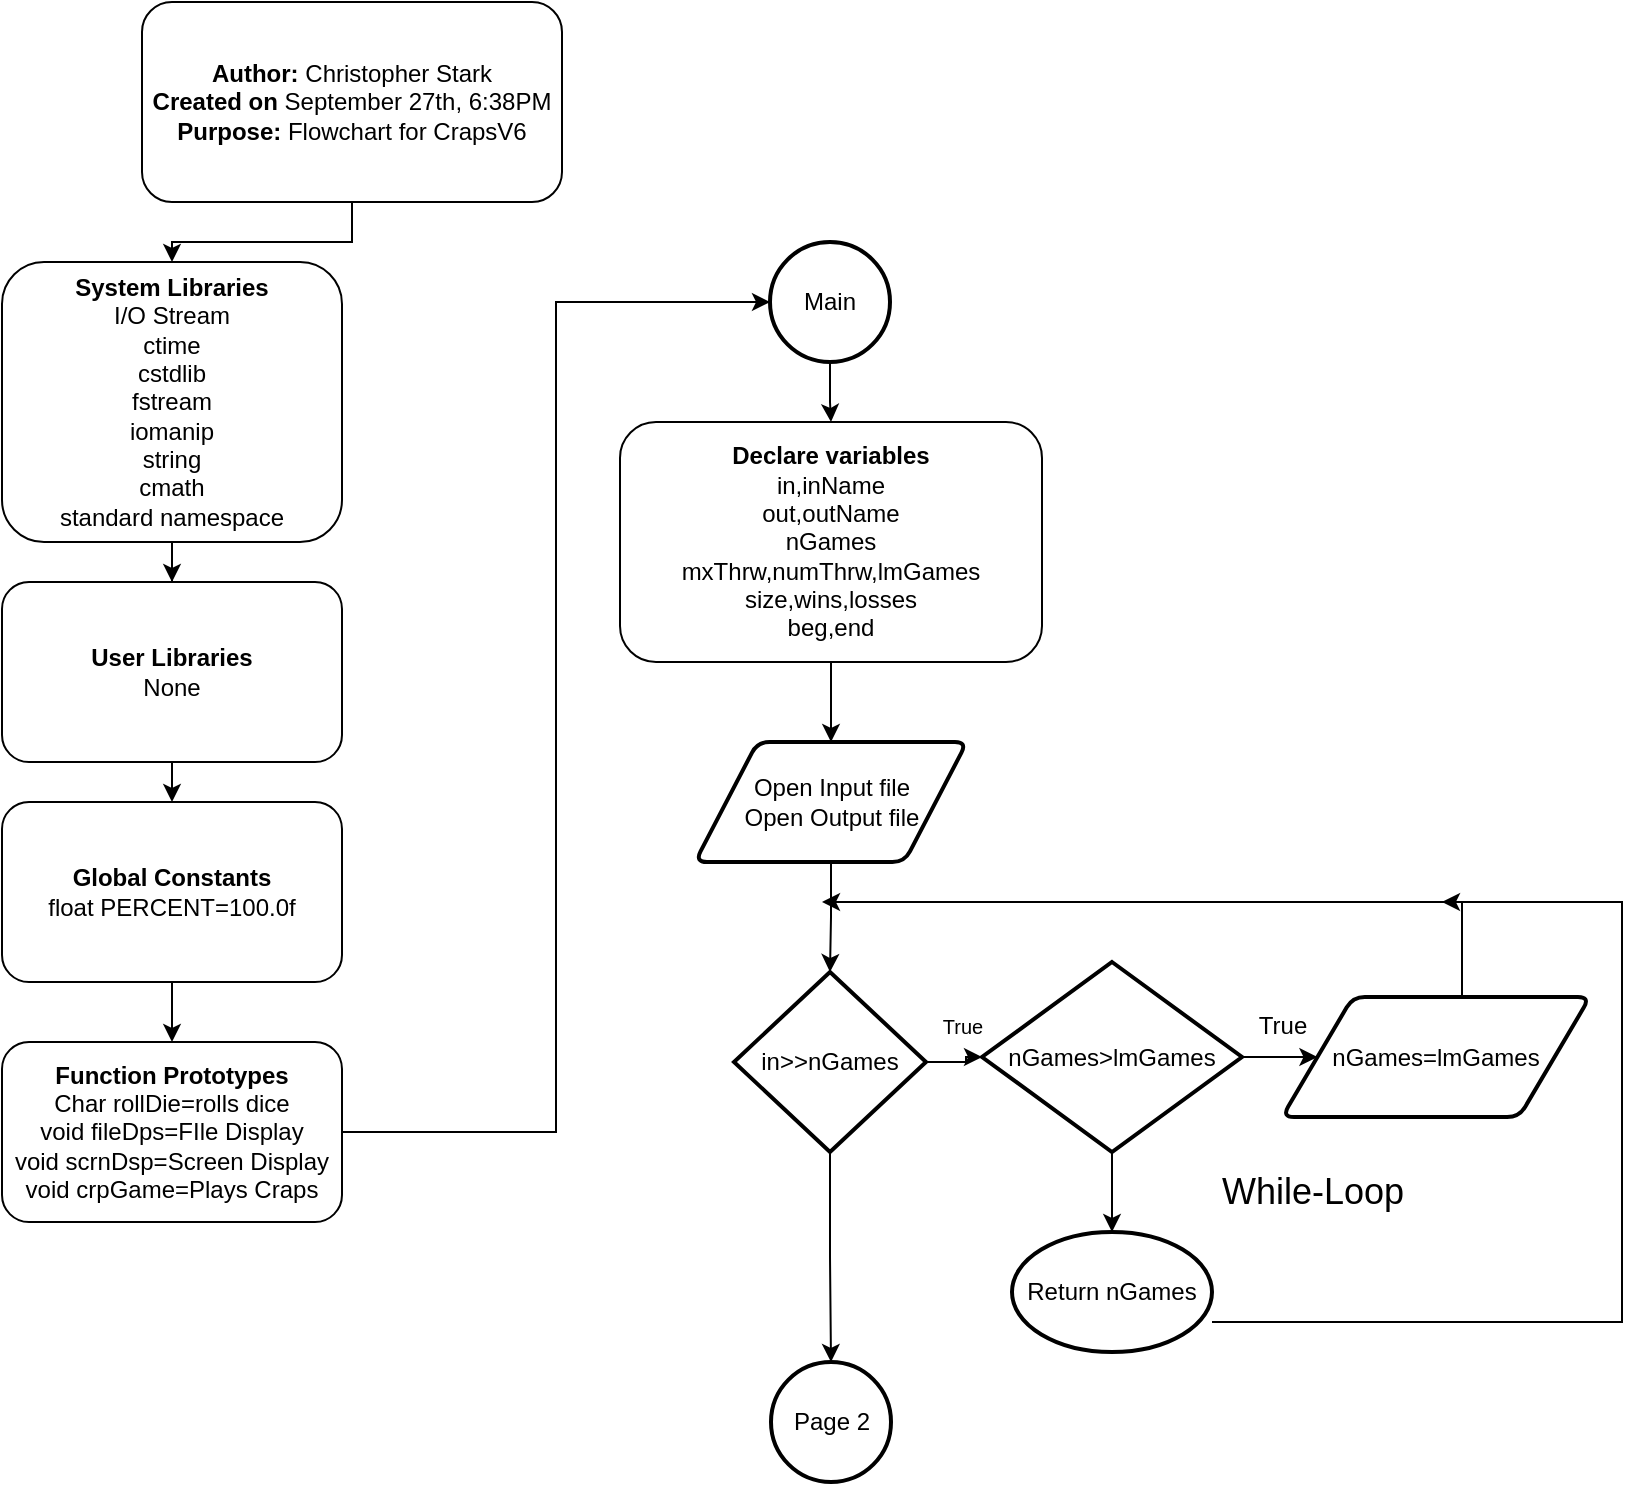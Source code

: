 <mxfile version="20.3.7" type="device" pages="4"><diagram id="C5RBs43oDa-KdzZeNtuy" name="Page-1"><mxGraphModel dx="1381" dy="734" grid="1" gridSize="10" guides="1" tooltips="1" connect="1" arrows="1" fold="1" page="1" pageScale="1" pageWidth="827" pageHeight="1169" math="0" shadow="0"><root><mxCell id="WIyWlLk6GJQsqaUBKTNV-0"/><mxCell id="WIyWlLk6GJQsqaUBKTNV-1" parent="WIyWlLk6GJQsqaUBKTNV-0"/><mxCell id="0GOR4o-vr8XqrUNh__nL-1" style="edgeStyle=orthogonalEdgeStyle;rounded=0;orthogonalLoop=1;jettySize=auto;html=1;entryX=0.5;entryY=0;entryDx=0;entryDy=0;" edge="1" parent="WIyWlLk6GJQsqaUBKTNV-1" source="WIyWlLk6GJQsqaUBKTNV-3" target="0GOR4o-vr8XqrUNh__nL-0"><mxGeometry relative="1" as="geometry"/></mxCell><mxCell id="WIyWlLk6GJQsqaUBKTNV-3" value="&lt;b&gt;Author:&lt;/b&gt; Christopher Stark&lt;br&gt;&lt;b&gt;Created on&lt;/b&gt; September 27th, 6:38PM&lt;br&gt;&lt;b&gt;Purpose:&lt;/b&gt; Flowchart for CrapsV6" style="rounded=1;whiteSpace=wrap;html=1;fontSize=12;glass=0;strokeWidth=1;shadow=0;" parent="WIyWlLk6GJQsqaUBKTNV-1" vertex="1"><mxGeometry x="70" width="210" height="100" as="geometry"/></mxCell><mxCell id="0GOR4o-vr8XqrUNh__nL-3" style="edgeStyle=orthogonalEdgeStyle;rounded=0;orthogonalLoop=1;jettySize=auto;html=1;entryX=0.5;entryY=0;entryDx=0;entryDy=0;" edge="1" parent="WIyWlLk6GJQsqaUBKTNV-1" source="0GOR4o-vr8XqrUNh__nL-0" target="0GOR4o-vr8XqrUNh__nL-2"><mxGeometry relative="1" as="geometry"/></mxCell><mxCell id="0GOR4o-vr8XqrUNh__nL-0" value="&lt;b&gt;System Libraries&lt;/b&gt;&lt;br&gt;I/O Stream&lt;br&gt;ctime&lt;br&gt;cstdlib&lt;br&gt;fstream&lt;br&gt;iomanip&lt;br&gt;string&lt;br&gt;cmath&lt;br&gt;standard namespace" style="rounded=1;whiteSpace=wrap;html=1;fontSize=12;glass=0;strokeWidth=1;shadow=0;" vertex="1" parent="WIyWlLk6GJQsqaUBKTNV-1"><mxGeometry y="130" width="170" height="140" as="geometry"/></mxCell><mxCell id="0GOR4o-vr8XqrUNh__nL-5" style="edgeStyle=orthogonalEdgeStyle;rounded=0;orthogonalLoop=1;jettySize=auto;html=1;exitX=0.5;exitY=1;exitDx=0;exitDy=0;entryX=0.5;entryY=0;entryDx=0;entryDy=0;" edge="1" parent="WIyWlLk6GJQsqaUBKTNV-1" source="0GOR4o-vr8XqrUNh__nL-2" target="0GOR4o-vr8XqrUNh__nL-4"><mxGeometry relative="1" as="geometry"/></mxCell><mxCell id="0GOR4o-vr8XqrUNh__nL-2" value="&lt;b&gt;User Libraries&lt;/b&gt;&lt;br&gt;None" style="rounded=1;whiteSpace=wrap;html=1;fontSize=12;glass=0;strokeWidth=1;shadow=0;" vertex="1" parent="WIyWlLk6GJQsqaUBKTNV-1"><mxGeometry y="290" width="170" height="90" as="geometry"/></mxCell><mxCell id="0GOR4o-vr8XqrUNh__nL-7" style="edgeStyle=orthogonalEdgeStyle;rounded=0;orthogonalLoop=1;jettySize=auto;html=1;entryX=0.5;entryY=0;entryDx=0;entryDy=0;" edge="1" parent="WIyWlLk6GJQsqaUBKTNV-1" source="0GOR4o-vr8XqrUNh__nL-4" target="0GOR4o-vr8XqrUNh__nL-6"><mxGeometry relative="1" as="geometry"/></mxCell><mxCell id="0GOR4o-vr8XqrUNh__nL-4" value="&lt;b&gt;Global Constants&lt;/b&gt;&lt;br&gt;float PERCENT=100.0f" style="rounded=1;whiteSpace=wrap;html=1;fontSize=12;glass=0;strokeWidth=1;shadow=0;" vertex="1" parent="WIyWlLk6GJQsqaUBKTNV-1"><mxGeometry y="400" width="170" height="90" as="geometry"/></mxCell><mxCell id="0GOR4o-vr8XqrUNh__nL-9" style="edgeStyle=orthogonalEdgeStyle;rounded=0;orthogonalLoop=1;jettySize=auto;html=1;exitX=1;exitY=0.5;exitDx=0;exitDy=0;entryX=0;entryY=0.5;entryDx=0;entryDy=0;entryPerimeter=0;" edge="1" parent="WIyWlLk6GJQsqaUBKTNV-1" source="0GOR4o-vr8XqrUNh__nL-6" target="0GOR4o-vr8XqrUNh__nL-8"><mxGeometry relative="1" as="geometry"/></mxCell><mxCell id="0GOR4o-vr8XqrUNh__nL-6" value="&lt;b&gt;Function Prototypes&lt;/b&gt;&lt;br&gt;Char rollDie=rolls dice&lt;br&gt;void fileDps=FIle Display&lt;br&gt;void scrnDsp=Screen Display&lt;br&gt;void crpGame=Plays Craps" style="rounded=1;whiteSpace=wrap;html=1;fontSize=12;glass=0;strokeWidth=1;shadow=0;" vertex="1" parent="WIyWlLk6GJQsqaUBKTNV-1"><mxGeometry y="520" width="170" height="90" as="geometry"/></mxCell><mxCell id="0GOR4o-vr8XqrUNh__nL-12" style="edgeStyle=orthogonalEdgeStyle;rounded=0;orthogonalLoop=1;jettySize=auto;html=1;entryX=0.5;entryY=0;entryDx=0;entryDy=0;" edge="1" parent="WIyWlLk6GJQsqaUBKTNV-1" source="0GOR4o-vr8XqrUNh__nL-8" target="0GOR4o-vr8XqrUNh__nL-10"><mxGeometry relative="1" as="geometry"/></mxCell><mxCell id="0GOR4o-vr8XqrUNh__nL-8" value="Main" style="strokeWidth=2;html=1;shape=mxgraph.flowchart.start_2;whiteSpace=wrap;" vertex="1" parent="WIyWlLk6GJQsqaUBKTNV-1"><mxGeometry x="384" y="120" width="60" height="60" as="geometry"/></mxCell><mxCell id="iIllSCR3Hi2g4LYC4YNN-1" value="" style="edgeStyle=orthogonalEdgeStyle;rounded=0;orthogonalLoop=1;jettySize=auto;html=1;" edge="1" parent="WIyWlLk6GJQsqaUBKTNV-1" source="0GOR4o-vr8XqrUNh__nL-10" target="iIllSCR3Hi2g4LYC4YNN-0"><mxGeometry relative="1" as="geometry"/></mxCell><mxCell id="0GOR4o-vr8XqrUNh__nL-10" value="&lt;b&gt;Declare variables&lt;br&gt;&lt;/b&gt;in,inName&lt;br&gt;out,outName&lt;br&gt;nGames&lt;br&gt;mxThrw,numThrw,lmGames&lt;br&gt;size,wins,losses&lt;br&gt;beg,end&lt;br&gt;" style="rounded=1;whiteSpace=wrap;html=1;fontSize=12;glass=0;strokeWidth=1;shadow=0;" vertex="1" parent="WIyWlLk6GJQsqaUBKTNV-1"><mxGeometry x="309" y="210" width="211" height="120" as="geometry"/></mxCell><mxCell id="MbG8wLrJGcqeZhtpeKUM-1" value="" style="edgeStyle=orthogonalEdgeStyle;rounded=0;orthogonalLoop=1;jettySize=auto;html=1;fontSize=18;" edge="1" parent="WIyWlLk6GJQsqaUBKTNV-1" source="iIllSCR3Hi2g4LYC4YNN-0" target="iIllSCR3Hi2g4LYC4YNN-2"><mxGeometry relative="1" as="geometry"/></mxCell><mxCell id="iIllSCR3Hi2g4LYC4YNN-0" value="Open Input file&lt;br&gt;Open Output file" style="shape=parallelogram;html=1;strokeWidth=2;perimeter=parallelogramPerimeter;whiteSpace=wrap;rounded=1;arcSize=12;size=0.23;" vertex="1" parent="WIyWlLk6GJQsqaUBKTNV-1"><mxGeometry x="346.5" y="370" width="136" height="60" as="geometry"/></mxCell><mxCell id="MbG8wLrJGcqeZhtpeKUM-2" value="" style="edgeStyle=orthogonalEdgeStyle;rounded=0;orthogonalLoop=1;jettySize=auto;html=1;fontSize=18;" edge="1" parent="WIyWlLk6GJQsqaUBKTNV-1" source="iIllSCR3Hi2g4LYC4YNN-2" target="iIllSCR3Hi2g4LYC4YNN-14"><mxGeometry relative="1" as="geometry"/></mxCell><mxCell id="MbG8wLrJGcqeZhtpeKUM-4" value="" style="edgeStyle=orthogonalEdgeStyle;rounded=0;orthogonalLoop=1;jettySize=auto;html=1;fontSize=18;" edge="1" parent="WIyWlLk6GJQsqaUBKTNV-1" source="iIllSCR3Hi2g4LYC4YNN-2" target="MbG8wLrJGcqeZhtpeKUM-3"><mxGeometry relative="1" as="geometry"/></mxCell><mxCell id="iIllSCR3Hi2g4LYC4YNN-2" value="in&amp;gt;&amp;gt;nGames" style="strokeWidth=2;html=1;shape=mxgraph.flowchart.decision;whiteSpace=wrap;" vertex="1" parent="WIyWlLk6GJQsqaUBKTNV-1"><mxGeometry x="366" y="485" width="96" height="90" as="geometry"/></mxCell><mxCell id="MbG8wLrJGcqeZhtpeKUM-12" style="edgeStyle=orthogonalEdgeStyle;rounded=0;orthogonalLoop=1;jettySize=auto;html=1;fontSize=12;" edge="1" parent="WIyWlLk6GJQsqaUBKTNV-1" source="iIllSCR3Hi2g4LYC4YNN-3"><mxGeometry relative="1" as="geometry"><mxPoint x="410" y="450" as="targetPoint"/><Array as="points"><mxPoint x="730" y="450"/></Array></mxGeometry></mxCell><mxCell id="iIllSCR3Hi2g4LYC4YNN-3" value="nGames=lmGames" style="shape=parallelogram;html=1;strokeWidth=2;perimeter=parallelogramPerimeter;whiteSpace=wrap;rounded=1;arcSize=12;size=0.23;" vertex="1" parent="WIyWlLk6GJQsqaUBKTNV-1"><mxGeometry x="640" y="497.5" width="154" height="60" as="geometry"/></mxCell><mxCell id="MbG8wLrJGcqeZhtpeKUM-13" style="edgeStyle=orthogonalEdgeStyle;rounded=0;orthogonalLoop=1;jettySize=auto;html=1;fontSize=12;" edge="1" parent="WIyWlLk6GJQsqaUBKTNV-1" source="iIllSCR3Hi2g4LYC4YNN-9"><mxGeometry relative="1" as="geometry"><mxPoint x="720" y="450" as="targetPoint"/><Array as="points"><mxPoint x="810" y="660"/><mxPoint x="810" y="450"/></Array></mxGeometry></mxCell><mxCell id="iIllSCR3Hi2g4LYC4YNN-9" value="Return nGames" style="strokeWidth=2;html=1;shape=mxgraph.flowchart.start_2;whiteSpace=wrap;" vertex="1" parent="WIyWlLk6GJQsqaUBKTNV-1"><mxGeometry x="505" y="615" width="100" height="60" as="geometry"/></mxCell><mxCell id="iIllSCR3Hi2g4LYC4YNN-14" value="Page 2" style="strokeWidth=2;html=1;shape=mxgraph.flowchart.start_2;whiteSpace=wrap;" vertex="1" parent="WIyWlLk6GJQsqaUBKTNV-1"><mxGeometry x="384.5" y="680" width="60" height="60" as="geometry"/></mxCell><mxCell id="MbG8wLrJGcqeZhtpeKUM-0" value="While-Loop" style="text;html=1;align=center;verticalAlign=middle;resizable=0;points=[];autosize=1;strokeColor=none;fillColor=none;fontSize=18;" vertex="1" parent="WIyWlLk6GJQsqaUBKTNV-1"><mxGeometry x="600" y="575" width="110" height="40" as="geometry"/></mxCell><mxCell id="MbG8wLrJGcqeZhtpeKUM-6" value="" style="edgeStyle=orthogonalEdgeStyle;rounded=0;orthogonalLoop=1;jettySize=auto;html=1;fontSize=19;" edge="1" parent="WIyWlLk6GJQsqaUBKTNV-1" source="MbG8wLrJGcqeZhtpeKUM-3" target="iIllSCR3Hi2g4LYC4YNN-3"><mxGeometry relative="1" as="geometry"/></mxCell><mxCell id="MbG8wLrJGcqeZhtpeKUM-9" value="" style="edgeStyle=orthogonalEdgeStyle;rounded=0;orthogonalLoop=1;jettySize=auto;html=1;fontSize=19;" edge="1" parent="WIyWlLk6GJQsqaUBKTNV-1" source="MbG8wLrJGcqeZhtpeKUM-3" target="iIllSCR3Hi2g4LYC4YNN-9"><mxGeometry relative="1" as="geometry"/></mxCell><mxCell id="MbG8wLrJGcqeZhtpeKUM-3" value="nGames&amp;gt;lmGames" style="strokeWidth=2;html=1;shape=mxgraph.flowchart.decision;whiteSpace=wrap;" vertex="1" parent="WIyWlLk6GJQsqaUBKTNV-1"><mxGeometry x="490" y="480" width="130" height="95" as="geometry"/></mxCell><mxCell id="MbG8wLrJGcqeZhtpeKUM-5" value="&lt;font size=&quot;1&quot;&gt;True&lt;/font&gt;" style="text;html=1;align=center;verticalAlign=middle;resizable=0;points=[];autosize=1;strokeColor=none;fillColor=none;fontSize=18;" vertex="1" parent="WIyWlLk6GJQsqaUBKTNV-1"><mxGeometry x="460" y="490" width="40" height="40" as="geometry"/></mxCell><mxCell id="MbG8wLrJGcqeZhtpeKUM-10" value="&lt;font style=&quot;font-size: 12px;&quot;&gt;True&lt;/font&gt;" style="text;html=1;align=center;verticalAlign=middle;resizable=0;points=[];autosize=1;strokeColor=none;fillColor=none;fontSize=19;" vertex="1" parent="WIyWlLk6GJQsqaUBKTNV-1"><mxGeometry x="615" y="490" width="50" height="40" as="geometry"/></mxCell></root></mxGraphModel></diagram><diagram id="DoXZYko1Ej_y6ZgnLQiC" name="Page-2"><mxGraphModel dx="1144" dy="609" grid="1" gridSize="10" guides="1" tooltips="1" connect="1" arrows="1" fold="1" page="1" pageScale="1" pageWidth="850" pageHeight="1100" math="0" shadow="0"><root><mxCell id="0"/><mxCell id="1" parent="0"/><mxCell id="3On4YeI4vnzlzk_OAQHm-2" value="" style="edgeStyle=orthogonalEdgeStyle;rounded=0;orthogonalLoop=1;jettySize=auto;html=1;" edge="1" parent="1" source="z4z2JApgDk2_sZRkjMRr-1" target="3On4YeI4vnzlzk_OAQHm-1"><mxGeometry relative="1" as="geometry"/></mxCell><mxCell id="z4z2JApgDk2_sZRkjMRr-1" value="Page 2" style="strokeWidth=2;html=1;shape=mxgraph.flowchart.start_2;whiteSpace=wrap;" vertex="1" parent="1"><mxGeometry x="20" y="20" width="60" height="60" as="geometry"/></mxCell><mxCell id="BUZApuYqzCfKffgxk6Z1-2" style="edgeStyle=orthogonalEdgeStyle;rounded=0;orthogonalLoop=1;jettySize=auto;html=1;entryX=0.5;entryY=0;entryDx=0;entryDy=0;" edge="1" parent="1" source="z4z2JApgDk2_sZRkjMRr-2" target="BUZApuYqzCfKffgxk6Z1-1"><mxGeometry relative="1" as="geometry"/></mxCell><mxCell id="z4z2JApgDk2_sZRkjMRr-2" value="" style="verticalLabelPosition=bottom;verticalAlign=top;html=1;shape=process;whiteSpace=wrap;rounded=1;size=0.14;arcSize=6;" vertex="1" parent="1"><mxGeometry y="100" width="100" height="60" as="geometry"/></mxCell><mxCell id="3On4YeI4vnzlzk_OAQHm-1" value="&lt;b&gt;&lt;u&gt;Function&lt;/u&gt;&lt;br&gt;&lt;/b&gt;crpGame" style="text;html=1;align=center;verticalAlign=middle;resizable=0;points=[];autosize=1;strokeColor=none;fillColor=none;" vertex="1" parent="1"><mxGeometry x="15" y="110" width="70" height="40" as="geometry"/></mxCell><mxCell id="vBmqeJIYDGzIruqOVTOy-29" value="" style="edgeStyle=orthogonalEdgeStyle;rounded=0;orthogonalLoop=1;jettySize=auto;html=1;" edge="1" parent="1" source="BUZApuYqzCfKffgxk6Z1-1" target="vBmqeJIYDGzIruqOVTOy-18"><mxGeometry relative="1" as="geometry"/></mxCell><mxCell id="BUZApuYqzCfKffgxk6Z1-1" value="&lt;b&gt;Declare variables&lt;br&gt;&lt;/b&gt;gmThrw&lt;br&gt;sum1,sum2&lt;br&gt;thrwAgn" style="rounded=1;whiteSpace=wrap;html=1;fontSize=12;glass=0;strokeWidth=1;shadow=0;" vertex="1" parent="1"><mxGeometry y="190" width="110" height="70" as="geometry"/></mxCell><mxCell id="vBmqeJIYDGzIruqOVTOy-6" value="" style="edgeStyle=orthogonalEdgeStyle;rounded=0;orthogonalLoop=1;jettySize=auto;html=1;" edge="1" parent="1" source="vBmqeJIYDGzIruqOVTOy-1" target="vBmqeJIYDGzIruqOVTOy-2"><mxGeometry relative="1" as="geometry"/></mxCell><mxCell id="vBmqeJIYDGzIruqOVTOy-1" value="sum1==7" style="strokeWidth=2;html=1;shape=mxgraph.flowchart.decision;whiteSpace=wrap;" vertex="1" parent="1"><mxGeometry x="190" y="5" width="80" height="75" as="geometry"/></mxCell><mxCell id="vBmqeJIYDGzIruqOVTOy-7" value="" style="edgeStyle=orthogonalEdgeStyle;rounded=0;orthogonalLoop=1;jettySize=auto;html=1;" edge="1" parent="1" source="vBmqeJIYDGzIruqOVTOy-2" target="vBmqeJIYDGzIruqOVTOy-3"><mxGeometry relative="1" as="geometry"/></mxCell><mxCell id="vBmqeJIYDGzIruqOVTOy-12" value="" style="edgeStyle=orthogonalEdgeStyle;rounded=0;orthogonalLoop=1;jettySize=auto;html=1;" edge="1" parent="1" source="vBmqeJIYDGzIruqOVTOy-2" target="vBmqeJIYDGzIruqOVTOy-10"><mxGeometry relative="1" as="geometry"/></mxCell><mxCell id="vBmqeJIYDGzIruqOVTOy-2" value="sum1==11" style="strokeWidth=2;html=1;shape=mxgraph.flowchart.decision;whiteSpace=wrap;" vertex="1" parent="1"><mxGeometry x="190" y="95" width="80" height="75" as="geometry"/></mxCell><mxCell id="vBmqeJIYDGzIruqOVTOy-8" value="" style="edgeStyle=orthogonalEdgeStyle;rounded=0;orthogonalLoop=1;jettySize=auto;html=1;" edge="1" parent="1" source="vBmqeJIYDGzIruqOVTOy-3" target="vBmqeJIYDGzIruqOVTOy-4"><mxGeometry relative="1" as="geometry"/></mxCell><mxCell id="vBmqeJIYDGzIruqOVTOy-3" value="sum1==2" style="strokeWidth=2;html=1;shape=mxgraph.flowchart.decision;whiteSpace=wrap;" vertex="1" parent="1"><mxGeometry x="190" y="195" width="80" height="75" as="geometry"/></mxCell><mxCell id="vBmqeJIYDGzIruqOVTOy-9" value="" style="edgeStyle=orthogonalEdgeStyle;rounded=0;orthogonalLoop=1;jettySize=auto;html=1;" edge="1" parent="1" source="vBmqeJIYDGzIruqOVTOy-4" target="vBmqeJIYDGzIruqOVTOy-5"><mxGeometry relative="1" as="geometry"/></mxCell><mxCell id="vBmqeJIYDGzIruqOVTOy-4" value="sum1==3" style="strokeWidth=2;html=1;shape=mxgraph.flowchart.decision;whiteSpace=wrap;" vertex="1" parent="1"><mxGeometry x="190" y="295" width="80" height="75" as="geometry"/></mxCell><mxCell id="vBmqeJIYDGzIruqOVTOy-14" value="" style="edgeStyle=orthogonalEdgeStyle;rounded=0;orthogonalLoop=1;jettySize=auto;html=1;" edge="1" parent="1" source="vBmqeJIYDGzIruqOVTOy-5" target="vBmqeJIYDGzIruqOVTOy-11"><mxGeometry relative="1" as="geometry"/></mxCell><mxCell id="vBmqeJIYDGzIruqOVTOy-72" style="edgeStyle=orthogonalEdgeStyle;rounded=0;orthogonalLoop=1;jettySize=auto;html=1;entryX=0.5;entryY=0;entryDx=0;entryDy=0;entryPerimeter=0;" edge="1" parent="1" source="vBmqeJIYDGzIruqOVTOy-5" target="vBmqeJIYDGzIruqOVTOy-66"><mxGeometry relative="1" as="geometry"><mxPoint x="230" y="490" as="targetPoint"/><Array as="points"><mxPoint x="240" y="490"/><mxPoint x="145" y="490"/></Array></mxGeometry></mxCell><mxCell id="vBmqeJIYDGzIruqOVTOy-5" value="sum1==12" style="strokeWidth=2;html=1;shape=mxgraph.flowchart.decision;whiteSpace=wrap;" vertex="1" parent="1"><mxGeometry x="190" y="395" width="80" height="75" as="geometry"/></mxCell><mxCell id="mhv_T7PYrq4gIPSruFEC-2" style="edgeStyle=orthogonalEdgeStyle;rounded=0;orthogonalLoop=1;jettySize=auto;html=1;fontSize=10;" edge="1" parent="1" source="vBmqeJIYDGzIruqOVTOy-10"><mxGeometry relative="1" as="geometry"><mxPoint x="680" y="440" as="targetPoint"/></mxGeometry></mxCell><mxCell id="vBmqeJIYDGzIruqOVTOy-10" value="wins++&lt;br&gt;break" style="shape=parallelogram;html=1;strokeWidth=2;perimeter=parallelogramPerimeter;whiteSpace=wrap;rounded=1;arcSize=12;size=0.23;" vertex="1" parent="1"><mxGeometry x="325" y="102.5" width="100" height="60" as="geometry"/></mxCell><mxCell id="mhv_T7PYrq4gIPSruFEC-1" style="edgeStyle=orthogonalEdgeStyle;rounded=0;orthogonalLoop=1;jettySize=auto;html=1;entryX=0.597;entryY=-0.011;entryDx=0;entryDy=0;entryPerimeter=0;fontSize=10;" edge="1" parent="1" source="vBmqeJIYDGzIruqOVTOy-11" target="vBmqeJIYDGzIruqOVTOy-58"><mxGeometry relative="1" as="geometry"/></mxCell><mxCell id="vBmqeJIYDGzIruqOVTOy-11" value="losses++&lt;br&gt;break" style="shape=parallelogram;html=1;strokeWidth=2;perimeter=parallelogramPerimeter;whiteSpace=wrap;rounded=1;arcSize=12;size=0.23;" vertex="1" parent="1"><mxGeometry x="310" y="402.5" width="100" height="60" as="geometry"/></mxCell><mxCell id="vBmqeJIYDGzIruqOVTOy-13" value="True" style="text;html=1;align=center;verticalAlign=middle;resizable=0;points=[];autosize=1;strokeColor=none;fillColor=none;" vertex="1" parent="1"><mxGeometry x="275" y="100" width="50" height="30" as="geometry"/></mxCell><mxCell id="vBmqeJIYDGzIruqOVTOy-15" value="True" style="text;html=1;align=center;verticalAlign=middle;resizable=0;points=[];autosize=1;strokeColor=none;fillColor=none;" vertex="1" parent="1"><mxGeometry x="265" y="400" width="50" height="30" as="geometry"/></mxCell><mxCell id="vBmqeJIYDGzIruqOVTOy-31" value="" style="edgeStyle=orthogonalEdgeStyle;rounded=0;orthogonalLoop=1;jettySize=auto;html=1;" edge="1" parent="1" source="vBmqeJIYDGzIruqOVTOy-17" target="vBmqeJIYDGzIruqOVTOy-30"><mxGeometry relative="1" as="geometry"/></mxCell><mxCell id="vBmqeJIYDGzIruqOVTOy-17" value="" style="verticalLabelPosition=bottom;verticalAlign=top;html=1;shape=process;whiteSpace=wrap;rounded=1;size=0.14;arcSize=6;" vertex="1" parent="1"><mxGeometry y="290" width="100" height="60" as="geometry"/></mxCell><mxCell id="vBmqeJIYDGzIruqOVTOy-18" value="&lt;b&gt;&lt;u&gt;Function&lt;/u&gt;&lt;br&gt;&lt;/b&gt;rollDie" style="text;html=1;align=center;verticalAlign=middle;resizable=0;points=[];autosize=1;strokeColor=none;fillColor=none;" vertex="1" parent="1"><mxGeometry x="15" y="300" width="70" height="40" as="geometry"/></mxCell><mxCell id="vBmqeJIYDGzIruqOVTOy-46" value="" style="edgeStyle=orthogonalEdgeStyle;rounded=0;orthogonalLoop=1;jettySize=auto;html=1;" edge="1" parent="1" source="vBmqeJIYDGzIruqOVTOy-24" target="vBmqeJIYDGzIruqOVTOy-45"><mxGeometry relative="1" as="geometry"/></mxCell><mxCell id="vBmqeJIYDGzIruqOVTOy-49" value="" style="edgeStyle=orthogonalEdgeStyle;rounded=0;orthogonalLoop=1;jettySize=auto;html=1;" edge="1" parent="1" source="vBmqeJIYDGzIruqOVTOy-24" target="vBmqeJIYDGzIruqOVTOy-48"><mxGeometry relative="1" as="geometry"/></mxCell><mxCell id="vBmqeJIYDGzIruqOVTOy-24" value="sum2==7" style="strokeWidth=2;html=1;shape=mxgraph.flowchart.decision;whiteSpace=wrap;" vertex="1" parent="1"><mxGeometry x="112.53" y="840.5" width="65" height="60" as="geometry"/></mxCell><mxCell id="vBmqeJIYDGzIruqOVTOy-37" value="" style="edgeStyle=orthogonalEdgeStyle;rounded=0;orthogonalLoop=1;jettySize=auto;html=1;" edge="1" parent="1" source="vBmqeJIYDGzIruqOVTOy-27" target="vBmqeJIYDGzIruqOVTOy-33"><mxGeometry relative="1" as="geometry"/></mxCell><mxCell id="vBmqeJIYDGzIruqOVTOy-27" value="dloop=true,&lt;br&gt;thrwAgn=true" style="rounded=1;whiteSpace=wrap;html=1;fontSize=12;glass=0;strokeWidth=1;shadow=0;" vertex="1" parent="1"><mxGeometry x="90.03" y="573" width="110" height="70" as="geometry"/></mxCell><mxCell id="vBmqeJIYDGzIruqOVTOy-32" style="edgeStyle=orthogonalEdgeStyle;rounded=0;orthogonalLoop=1;jettySize=auto;html=1;entryX=0;entryY=0.5;entryDx=0;entryDy=0;entryPerimeter=0;" edge="1" parent="1" source="vBmqeJIYDGzIruqOVTOy-30" target="vBmqeJIYDGzIruqOVTOy-1"><mxGeometry relative="1" as="geometry"/></mxCell><mxCell id="vBmqeJIYDGzIruqOVTOy-30" value="sum1=rollDie" style="shape=parallelogram;html=1;strokeWidth=2;perimeter=parallelogramPerimeter;whiteSpace=wrap;rounded=1;arcSize=12;size=0.23;" vertex="1" parent="1"><mxGeometry x="5" y="380" width="100" height="60" as="geometry"/></mxCell><mxCell id="vBmqeJIYDGzIruqOVTOy-38" value="" style="edgeStyle=orthogonalEdgeStyle;rounded=0;orthogonalLoop=1;jettySize=auto;html=1;" edge="1" parent="1" source="vBmqeJIYDGzIruqOVTOy-33" target="vBmqeJIYDGzIruqOVTOy-34"><mxGeometry relative="1" as="geometry"/></mxCell><mxCell id="vBmqeJIYDGzIruqOVTOy-33" value="sum2=rollDie" style="shape=parallelogram;html=1;strokeWidth=2;perimeter=parallelogramPerimeter;whiteSpace=wrap;rounded=1;arcSize=12;size=0.23;" vertex="1" parent="1"><mxGeometry x="95.03" y="690.5" width="100" height="60" as="geometry"/></mxCell><mxCell id="vBmqeJIYDGzIruqOVTOy-39" value="" style="edgeStyle=orthogonalEdgeStyle;rounded=0;orthogonalLoop=1;jettySize=auto;html=1;" edge="1" parent="1" source="vBmqeJIYDGzIruqOVTOy-34" target="vBmqeJIYDGzIruqOVTOy-24"><mxGeometry relative="1" as="geometry"/></mxCell><mxCell id="vBmqeJIYDGzIruqOVTOy-34" value="gmThrw++" style="rounded=1;whiteSpace=wrap;html=1;fontSize=12;glass=0;strokeWidth=1;shadow=0;" vertex="1" parent="1"><mxGeometry x="107.53" y="770.5" width="75" height="40" as="geometry"/></mxCell><mxCell id="vBmqeJIYDGzIruqOVTOy-80" style="edgeStyle=orthogonalEdgeStyle;rounded=0;orthogonalLoop=1;jettySize=auto;html=1;" edge="1" parent="1" source="vBmqeJIYDGzIruqOVTOy-45"><mxGeometry relative="1" as="geometry"><mxPoint x="510" y="870.5" as="targetPoint"/></mxGeometry></mxCell><mxCell id="vBmqeJIYDGzIruqOVTOy-45" value="losses++&lt;br&gt;thrwAgn=false" style="shape=parallelogram;html=1;strokeWidth=2;perimeter=parallelogramPerimeter;whiteSpace=wrap;rounded=1;arcSize=12;size=0.23;" vertex="1" parent="1"><mxGeometry x="195.03" y="840.5" width="130" height="60" as="geometry"/></mxCell><mxCell id="vBmqeJIYDGzIruqOVTOy-47" value="True" style="text;html=1;align=center;verticalAlign=middle;resizable=0;points=[];autosize=1;strokeColor=none;fillColor=none;" vertex="1" parent="1"><mxGeometry x="165.03" y="835.5" width="50" height="30" as="geometry"/></mxCell><mxCell id="vBmqeJIYDGzIruqOVTOy-51" value="" style="edgeStyle=orthogonalEdgeStyle;rounded=0;orthogonalLoop=1;jettySize=auto;html=1;" edge="1" parent="1" source="vBmqeJIYDGzIruqOVTOy-48" target="vBmqeJIYDGzIruqOVTOy-50"><mxGeometry relative="1" as="geometry"/></mxCell><mxCell id="vBmqeJIYDGzIruqOVTOy-56" value="" style="edgeStyle=orthogonalEdgeStyle;rounded=0;orthogonalLoop=1;jettySize=auto;html=1;" edge="1" parent="1" source="vBmqeJIYDGzIruqOVTOy-48" target="vBmqeJIYDGzIruqOVTOy-55"><mxGeometry relative="1" as="geometry"/></mxCell><mxCell id="vBmqeJIYDGzIruqOVTOy-48" value="sum1==sum2" style="strokeWidth=2;html=1;shape=mxgraph.flowchart.decision;whiteSpace=wrap;" vertex="1" parent="1"><mxGeometry x="101.28" y="920.5" width="87.5" height="80" as="geometry"/></mxCell><mxCell id="vBmqeJIYDGzIruqOVTOy-81" style="edgeStyle=orthogonalEdgeStyle;rounded=0;orthogonalLoop=1;jettySize=auto;html=1;" edge="1" parent="1" source="vBmqeJIYDGzIruqOVTOy-50"><mxGeometry relative="1" as="geometry"><mxPoint x="510" y="960.5" as="targetPoint"/></mxGeometry></mxCell><mxCell id="vBmqeJIYDGzIruqOVTOy-50" value="wins++&lt;br&gt;thrwAgn=false" style="shape=parallelogram;html=1;strokeWidth=2;perimeter=parallelogramPerimeter;whiteSpace=wrap;rounded=1;arcSize=12;size=0.23;" vertex="1" parent="1"><mxGeometry x="215.03" y="930.5" width="130" height="60" as="geometry"/></mxCell><mxCell id="vBmqeJIYDGzIruqOVTOy-52" value="True" style="text;html=1;align=center;verticalAlign=middle;resizable=0;points=[];autosize=1;strokeColor=none;fillColor=none;" vertex="1" parent="1"><mxGeometry x="185.03" y="935.5" width="50" height="30" as="geometry"/></mxCell><mxCell id="vBmqeJIYDGzIruqOVTOy-53" value="&lt;font style=&quot;font-size: 18px;&quot;&gt;&quot;Switch Case&quot;&lt;/font&gt;" style="text;html=1;align=center;verticalAlign=middle;resizable=0;points=[];autosize=1;strokeColor=none;fillColor=none;" vertex="1" parent="1"><mxGeometry x="285" y="40" width="140" height="40" as="geometry"/></mxCell><mxCell id="vBmqeJIYDGzIruqOVTOy-54" value="&lt;font style=&quot;font-size: 19px;&quot;&gt;&quot;do-while&quot;&lt;/font&gt;" style="text;html=1;align=center;verticalAlign=middle;resizable=0;points=[];autosize=1;strokeColor=none;fillColor=none;" vertex="1" parent="1"><mxGeometry x="220.03" y="617.5" width="110" height="40" as="geometry"/></mxCell><mxCell id="vBmqeJIYDGzIruqOVTOy-57" style="edgeStyle=orthogonalEdgeStyle;rounded=0;orthogonalLoop=1;jettySize=auto;html=1;exitX=1.077;exitY=0.552;exitDx=0;exitDy=0;exitPerimeter=0;" edge="1" parent="1" source="vBmqeJIYDGzIruqOVTOy-75"><mxGeometry relative="1" as="geometry"><mxPoint x="145.03" y="670.5" as="targetPoint"/><Array as="points"><mxPoint x="99" y="1060"/><mxPoint x="40" y="1060"/><mxPoint x="40" y="670"/></Array></mxGeometry></mxCell><mxCell id="vBmqeJIYDGzIruqOVTOy-77" style="edgeStyle=orthogonalEdgeStyle;rounded=0;orthogonalLoop=1;jettySize=auto;html=1;exitX=0.5;exitY=1;exitDx=0;exitDy=0;exitPerimeter=0;" edge="1" parent="1" source="vBmqeJIYDGzIruqOVTOy-55" target="vBmqeJIYDGzIruqOVTOy-58"><mxGeometry relative="1" as="geometry"><mxPoint x="520" y="560" as="targetPoint"/><Array as="points"><mxPoint x="510" y="1090"/><mxPoint x="510" y="560"/></Array></mxGeometry></mxCell><mxCell id="vBmqeJIYDGzIruqOVTOy-55" value="thrwAgn==true" style="strokeWidth=2;html=1;shape=mxgraph.flowchart.decision;whiteSpace=wrap;" vertex="1" parent="1"><mxGeometry x="101.31" y="1010" width="98.72" height="80" as="geometry"/></mxCell><mxCell id="vBmqeJIYDGzIruqOVTOy-62" value="" style="edgeStyle=orthogonalEdgeStyle;rounded=0;orthogonalLoop=1;jettySize=auto;html=1;" edge="1" parent="1" source="vBmqeJIYDGzIruqOVTOy-58" target="vBmqeJIYDGzIruqOVTOy-61"><mxGeometry relative="1" as="geometry"/></mxCell><mxCell id="vBmqeJIYDGzIruqOVTOy-58" value="numThrw+=gmThrw" style="shape=parallelogram;html=1;strokeWidth=2;perimeter=parallelogramPerimeter;whiteSpace=wrap;rounded=1;arcSize=12;size=0.23;" vertex="1" parent="1"><mxGeometry x="585" y="542.5" width="160" height="60" as="geometry"/></mxCell><mxCell id="vBmqeJIYDGzIruqOVTOy-64" value="" style="edgeStyle=orthogonalEdgeStyle;rounded=0;orthogonalLoop=1;jettySize=auto;html=1;" edge="1" parent="1" source="vBmqeJIYDGzIruqOVTOy-61" target="vBmqeJIYDGzIruqOVTOy-63"><mxGeometry relative="1" as="geometry"/></mxCell><mxCell id="vBmqeJIYDGzIruqOVTOy-83" value="" style="edgeStyle=orthogonalEdgeStyle;rounded=0;orthogonalLoop=1;jettySize=auto;html=1;" edge="1" parent="1" source="vBmqeJIYDGzIruqOVTOy-61" target="vBmqeJIYDGzIruqOVTOy-82"><mxGeometry relative="1" as="geometry"/></mxCell><mxCell id="vBmqeJIYDGzIruqOVTOy-61" value="mxThrw&amp;lt;gmThrw" style="strokeWidth=2;html=1;shape=mxgraph.flowchart.decision;whiteSpace=wrap;" vertex="1" parent="1"><mxGeometry x="540" y="652.5" width="110" height="80" as="geometry"/></mxCell><mxCell id="vBmqeJIYDGzIruqOVTOy-63" value="mxThrw=gmThrw" style="shape=parallelogram;html=1;strokeWidth=2;perimeter=parallelogramPerimeter;whiteSpace=wrap;rounded=1;arcSize=12;size=0.23;" vertex="1" parent="1"><mxGeometry x="685" y="660" width="130" height="65" as="geometry"/></mxCell><mxCell id="vBmqeJIYDGzIruqOVTOy-65" value="True" style="text;html=1;align=center;verticalAlign=middle;resizable=0;points=[];autosize=1;strokeColor=none;fillColor=none;" vertex="1" parent="1"><mxGeometry x="650" y="667.5" width="50" height="30" as="geometry"/></mxCell><mxCell id="vBmqeJIYDGzIruqOVTOy-73" value="" style="edgeStyle=orthogonalEdgeStyle;rounded=0;orthogonalLoop=1;jettySize=auto;html=1;" edge="1" parent="1" source="vBmqeJIYDGzIruqOVTOy-66" target="vBmqeJIYDGzIruqOVTOy-27"><mxGeometry relative="1" as="geometry"/></mxCell><mxCell id="vBmqeJIYDGzIruqOVTOy-66" value="default" style="strokeWidth=2;html=1;shape=mxgraph.flowchart.terminator;whiteSpace=wrap;" vertex="1" parent="1"><mxGeometry x="112.53" y="497.5" width="65" height="45" as="geometry"/></mxCell><mxCell id="vBmqeJIYDGzIruqOVTOy-75" value="True" style="text;html=1;align=center;verticalAlign=middle;resizable=0;points=[];autosize=1;strokeColor=none;fillColor=none;" vertex="1" parent="1"><mxGeometry x="45" y="1035" width="50" height="30" as="geometry"/></mxCell><mxCell id="vBmqeJIYDGzIruqOVTOy-79" value="False" style="text;html=1;align=center;verticalAlign=middle;resizable=0;points=[];autosize=1;strokeColor=none;fillColor=none;" vertex="1" parent="1"><mxGeometry x="215" y="1055" width="50" height="30" as="geometry"/></mxCell><mxCell id="vBmqeJIYDGzIruqOVTOy-82" value="Page 3" style="strokeWidth=2;html=1;shape=mxgraph.flowchart.start_2;whiteSpace=wrap;" vertex="1" parent="1"><mxGeometry x="565" y="780.5" width="60" height="60" as="geometry"/></mxCell></root></mxGraphModel></diagram><diagram id="eS-4HWTCW7OArGrwi5MN" name="Page-3"><mxGraphModel dx="1144" dy="609" grid="1" gridSize="10" guides="1" tooltips="1" connect="1" arrows="1" fold="1" page="1" pageScale="1" pageWidth="850" pageHeight="1100" math="0" shadow="0"><root><mxCell id="0"/><mxCell id="1" parent="0"/><mxCell id="gen2kEigcFsFwRhfSOI3-9" value="" style="edgeStyle=orthogonalEdgeStyle;rounded=0;orthogonalLoop=1;jettySize=auto;html=1;fontSize=10;" edge="1" parent="1" source="gen2kEigcFsFwRhfSOI3-7" target="gen2kEigcFsFwRhfSOI3-8"><mxGeometry relative="1" as="geometry"/></mxCell><mxCell id="gen2kEigcFsFwRhfSOI3-7" value="Page 3" style="strokeWidth=2;html=1;shape=mxgraph.flowchart.start_2;whiteSpace=wrap;" vertex="1" parent="1"><mxGeometry x="30" y="10" width="60" height="60" as="geometry"/></mxCell><mxCell id="UfySCDV_n2q4q0CKV-hv-3" value="" style="edgeStyle=orthogonalEdgeStyle;rounded=0;orthogonalLoop=1;jettySize=auto;html=1;fontSize=10;" edge="1" parent="1" source="gen2kEigcFsFwRhfSOI3-8" target="UfySCDV_n2q4q0CKV-hv-2"><mxGeometry relative="1" as="geometry"/></mxCell><mxCell id="gen2kEigcFsFwRhfSOI3-8" value="&lt;font style=&quot;font-size: 10px;&quot;&gt;&lt;u&gt;Output &lt;br&gt;&lt;/u&gt;total time to play&lt;/font&gt;" style="shape=parallelogram;html=1;strokeWidth=2;perimeter=parallelogramPerimeter;whiteSpace=wrap;rounded=1;arcSize=12;size=0.23;" vertex="1" parent="1"><mxGeometry x="10" y="90" width="120" height="70" as="geometry"/></mxCell><mxCell id="UfySCDV_n2q4q0CKV-hv-5" value="" style="edgeStyle=orthogonalEdgeStyle;rounded=0;orthogonalLoop=1;jettySize=auto;html=1;fontSize=10;" edge="1" parent="1" source="UfySCDV_n2q4q0CKV-hv-1" target="UfySCDV_n2q4q0CKV-hv-4"><mxGeometry relative="1" as="geometry"/></mxCell><mxCell id="UfySCDV_n2q4q0CKV-hv-1" value="" style="verticalLabelPosition=bottom;verticalAlign=top;html=1;shape=process;whiteSpace=wrap;rounded=1;size=0.14;arcSize=6;" vertex="1" parent="1"><mxGeometry x="20" y="200" width="100" height="60" as="geometry"/></mxCell><mxCell id="UfySCDV_n2q4q0CKV-hv-2" value="&lt;u&gt;&lt;b&gt;Function&lt;/b&gt;&lt;br&gt;&lt;/u&gt;scrnDsp" style="text;html=1;align=center;verticalAlign=middle;resizable=0;points=[];autosize=1;strokeColor=none;fillColor=none;fontSize=10;" vertex="1" parent="1"><mxGeometry x="35" y="210" width="70" height="40" as="geometry"/></mxCell><mxCell id="UfySCDV_n2q4q0CKV-hv-7" style="edgeStyle=orthogonalEdgeStyle;rounded=0;orthogonalLoop=1;jettySize=auto;html=1;fontSize=10;" edge="1" parent="1" source="UfySCDV_n2q4q0CKV-hv-4" target="UfySCDV_n2q4q0CKV-hv-6"><mxGeometry relative="1" as="geometry"><mxPoint x="160" y="40" as="targetPoint"/><Array as="points"><mxPoint x="150" y="300"/><mxPoint x="150" y="40"/></Array></mxGeometry></mxCell><mxCell id="UfySCDV_n2q4q0CKV-hv-4" value="&lt;b&gt;Declare variables&lt;/b&gt;&lt;br&gt;sWins,sLosses" style="rounded=1;whiteSpace=wrap;html=1;fontSize=12;glass=0;strokeWidth=1;shadow=0;" vertex="1" parent="1"><mxGeometry x="10" y="280" width="120" height="40" as="geometry"/></mxCell><mxCell id="UfySCDV_n2q4q0CKV-hv-9" value="" style="edgeStyle=orthogonalEdgeStyle;rounded=0;orthogonalLoop=1;jettySize=auto;html=1;fontSize=10;" edge="1" parent="1" source="UfySCDV_n2q4q0CKV-hv-6" target="UfySCDV_n2q4q0CKV-hv-8"><mxGeometry relative="1" as="geometry"/></mxCell><mxCell id="UfySCDV_n2q4q0CKV-hv-6" value="&lt;u&gt;Output&lt;/u&gt;&lt;br&gt;total games&lt;br&gt;rolls,wins,losses" style="shape=parallelogram;html=1;strokeWidth=2;perimeter=parallelogramPerimeter;whiteSpace=wrap;rounded=1;arcSize=12;size=0.23;" vertex="1" parent="1"><mxGeometry x="180" y="20" width="150" height="60" as="geometry"/></mxCell><mxCell id="UfySCDV_n2q4q0CKV-hv-11" value="" style="edgeStyle=orthogonalEdgeStyle;rounded=0;orthogonalLoop=1;jettySize=auto;html=1;fontSize=10;" edge="1" parent="1" source="UfySCDV_n2q4q0CKV-hv-8" target="UfySCDV_n2q4q0CKV-hv-10"><mxGeometry relative="1" as="geometry"/></mxCell><mxCell id="UfySCDV_n2q4q0CKV-hv-8" value="sWins=0&lt;br&gt;sLosses=0" style="rounded=1;whiteSpace=wrap;html=1;fontSize=12;glass=0;strokeWidth=1;shadow=0;" vertex="1" parent="1"><mxGeometry x="195" y="110" width="120" height="40" as="geometry"/></mxCell><mxCell id="UfySCDV_n2q4q0CKV-hv-13" value="" style="edgeStyle=orthogonalEdgeStyle;rounded=0;orthogonalLoop=1;jettySize=auto;html=1;fontSize=10;" edge="1" parent="1" source="UfySCDV_n2q4q0CKV-hv-10" target="UfySCDV_n2q4q0CKV-hv-12"><mxGeometry relative="1" as="geometry"/></mxCell><mxCell id="UfySCDV_n2q4q0CKV-hv-10" value="sum=2" style="rounded=1;whiteSpace=wrap;html=1;fontSize=12;glass=0;strokeWidth=1;shadow=0;" vertex="1" parent="1"><mxGeometry x="195" y="170" width="120" height="40" as="geometry"/></mxCell><mxCell id="UfySCDV_n2q4q0CKV-hv-15" value="" style="edgeStyle=orthogonalEdgeStyle;rounded=0;orthogonalLoop=1;jettySize=auto;html=1;fontSize=10;" edge="1" parent="1" source="UfySCDV_n2q4q0CKV-hv-12" target="UfySCDV_n2q4q0CKV-hv-14"><mxGeometry relative="1" as="geometry"/></mxCell><mxCell id="UfySCDV_n2q4q0CKV-hv-23" value="" style="edgeStyle=orthogonalEdgeStyle;rounded=0;orthogonalLoop=1;jettySize=auto;html=1;fontSize=10;" edge="1" parent="1" source="UfySCDV_n2q4q0CKV-hv-12" target="UfySCDV_n2q4q0CKV-hv-20"><mxGeometry relative="1" as="geometry"/></mxCell><mxCell id="UfySCDV_n2q4q0CKV-hv-12" value="sum&amp;lt;Size" style="strokeWidth=2;html=1;shape=mxgraph.flowchart.decision;whiteSpace=wrap;" vertex="1" parent="1"><mxGeometry x="215" y="230" width="80" height="80" as="geometry"/></mxCell><mxCell id="UfySCDV_n2q4q0CKV-hv-19" style="edgeStyle=orthogonalEdgeStyle;rounded=0;orthogonalLoop=1;jettySize=auto;html=1;entryX=1;entryY=0.5;entryDx=0;entryDy=0;fontSize=10;" edge="1" parent="1" source="UfySCDV_n2q4q0CKV-hv-14" target="UfySCDV_n2q4q0CKV-hv-17"><mxGeometry relative="1" as="geometry"/></mxCell><mxCell id="UfySCDV_n2q4q0CKV-hv-14" value="sWins+=wins&lt;br&gt;sLosses+=losses&lt;br&gt;&lt;br&gt;&lt;u&gt;Output&lt;/u&gt;&lt;br&gt;sum,wins,losses" style="shape=parallelogram;html=1;strokeWidth=2;perimeter=parallelogramPerimeter;whiteSpace=wrap;rounded=1;arcSize=12;size=0.23;" vertex="1" parent="1"><mxGeometry x="340" y="245" width="150" height="90" as="geometry"/></mxCell><mxCell id="UfySCDV_n2q4q0CKV-hv-16" value="True" style="text;html=1;align=center;verticalAlign=middle;resizable=0;points=[];autosize=1;strokeColor=none;fillColor=none;fontSize=10;" vertex="1" parent="1"><mxGeometry x="300" y="245" width="40" height="30" as="geometry"/></mxCell><mxCell id="UfySCDV_n2q4q0CKV-hv-18" value="" style="edgeStyle=orthogonalEdgeStyle;rounded=0;orthogonalLoop=1;jettySize=auto;html=1;fontSize=10;" edge="1" parent="1" source="UfySCDV_n2q4q0CKV-hv-17" target="UfySCDV_n2q4q0CKV-hv-10"><mxGeometry relative="1" as="geometry"/></mxCell><mxCell id="UfySCDV_n2q4q0CKV-hv-17" value="sum++" style="rounded=1;whiteSpace=wrap;html=1;fontSize=12;glass=0;strokeWidth=1;shadow=0;" vertex="1" parent="1"><mxGeometry x="390" y="175" width="60" height="30" as="geometry"/></mxCell><mxCell id="Fwm6Zh8VALDEIm00bZ69-2" value="" style="edgeStyle=orthogonalEdgeStyle;rounded=0;orthogonalLoop=1;jettySize=auto;html=1;fontSize=10;" edge="1" parent="1" source="UfySCDV_n2q4q0CKV-hv-20" target="Fwm6Zh8VALDEIm00bZ69-1"><mxGeometry relative="1" as="geometry"/></mxCell><mxCell id="UfySCDV_n2q4q0CKV-hv-20" value="&lt;u&gt;Output&lt;/u&gt;&lt;br&gt;total wins,losses&lt;br&gt;%wins&lt;br&gt;%losses&lt;br&gt;Avg throw&lt;br&gt;Ratio game length" style="shape=parallelogram;html=1;strokeWidth=2;perimeter=parallelogramPerimeter;whiteSpace=wrap;rounded=1;arcSize=12;size=0.23;" vertex="1" parent="1"><mxGeometry x="142.5" y="390" width="225" height="140" as="geometry"/></mxCell><mxCell id="Fwm6Zh8VALDEIm00bZ69-1" value="Page 4" style="strokeWidth=2;html=1;shape=mxgraph.flowchart.start_2;whiteSpace=wrap;" vertex="1" parent="1"><mxGeometry x="225" y="590" width="60" height="60" as="geometry"/></mxCell><mxCell id="ONcdNPaL36Dk90mx4heo-1" value="&lt;font style=&quot;font-size: 16px;&quot;&gt;&quot;Screen Display to Player&quot;&lt;/font&gt;" style="text;html=1;align=center;verticalAlign=middle;resizable=0;points=[];autosize=1;strokeColor=none;fillColor=none;fontSize=12;" vertex="1" parent="1"><mxGeometry x="395" y="75" width="210" height="30" as="geometry"/></mxCell></root></mxGraphModel></diagram><diagram id="WBbw2TAOXdA8Cb6TNuS1" name="Page-4"><mxGraphModel dx="1144" dy="609" grid="1" gridSize="10" guides="1" tooltips="1" connect="1" arrows="1" fold="1" page="1" pageScale="1" pageWidth="850" pageHeight="1100" math="0" shadow="0"><root><mxCell id="0"/><mxCell id="1" parent="0"/><mxCell id="ckQn3GJVmRkTbPNZr1zO-1" value="" style="edgeStyle=orthogonalEdgeStyle;rounded=0;orthogonalLoop=1;jettySize=auto;html=1;fontSize=10;" edge="1" parent="1" source="ckQn3GJVmRkTbPNZr1zO-2" target="ckQn3GJVmRkTbPNZr1zO-4"><mxGeometry relative="1" as="geometry"/></mxCell><mxCell id="ckQn3GJVmRkTbPNZr1zO-2" value="Page 4" style="strokeWidth=2;html=1;shape=mxgraph.flowchart.start_2;whiteSpace=wrap;" vertex="1" parent="1"><mxGeometry x="30" y="10" width="60" height="60" as="geometry"/></mxCell><mxCell id="ckQn3GJVmRkTbPNZr1zO-3" value="" style="edgeStyle=orthogonalEdgeStyle;rounded=0;orthogonalLoop=1;jettySize=auto;html=1;fontSize=10;" edge="1" parent="1" source="ckQn3GJVmRkTbPNZr1zO-4" target="ckQn3GJVmRkTbPNZr1zO-7"><mxGeometry relative="1" as="geometry"/></mxCell><mxCell id="ckQn3GJVmRkTbPNZr1zO-4" value="&lt;font style=&quot;font-size: 10px;&quot;&gt;&lt;u&gt;Output &lt;br&gt;&lt;/u&gt;total time to play&lt;/font&gt;" style="shape=parallelogram;html=1;strokeWidth=2;perimeter=parallelogramPerimeter;whiteSpace=wrap;rounded=1;arcSize=12;size=0.23;" vertex="1" parent="1"><mxGeometry x="10" y="90" width="120" height="70" as="geometry"/></mxCell><mxCell id="ckQn3GJVmRkTbPNZr1zO-5" value="" style="edgeStyle=orthogonalEdgeStyle;rounded=0;orthogonalLoop=1;jettySize=auto;html=1;fontSize=10;" edge="1" parent="1" source="ckQn3GJVmRkTbPNZr1zO-6" target="ckQn3GJVmRkTbPNZr1zO-9"><mxGeometry relative="1" as="geometry"/></mxCell><mxCell id="ckQn3GJVmRkTbPNZr1zO-6" value="" style="verticalLabelPosition=bottom;verticalAlign=top;html=1;shape=process;whiteSpace=wrap;rounded=1;size=0.14;arcSize=6;" vertex="1" parent="1"><mxGeometry x="20" y="200" width="100" height="60" as="geometry"/></mxCell><mxCell id="ckQn3GJVmRkTbPNZr1zO-7" value="&lt;u&gt;&lt;b&gt;Function&lt;/b&gt;&lt;/u&gt;&lt;br&gt;fileDsp" style="text;html=1;align=center;verticalAlign=middle;resizable=0;points=[];autosize=1;strokeColor=none;fillColor=none;fontSize=10;" vertex="1" parent="1"><mxGeometry x="35" y="210" width="70" height="40" as="geometry"/></mxCell><mxCell id="ckQn3GJVmRkTbPNZr1zO-8" style="edgeStyle=orthogonalEdgeStyle;rounded=0;orthogonalLoop=1;jettySize=auto;html=1;fontSize=10;" edge="1" parent="1" source="ckQn3GJVmRkTbPNZr1zO-9" target="ckQn3GJVmRkTbPNZr1zO-11"><mxGeometry relative="1" as="geometry"><mxPoint x="160" y="40" as="targetPoint"/><Array as="points"><mxPoint x="150" y="300"/><mxPoint x="150" y="40"/></Array></mxGeometry></mxCell><mxCell id="ckQn3GJVmRkTbPNZr1zO-9" value="&lt;b&gt;Declare variables&lt;/b&gt;&lt;br&gt;sWins,sLosses" style="rounded=1;whiteSpace=wrap;html=1;fontSize=12;glass=0;strokeWidth=1;shadow=0;" vertex="1" parent="1"><mxGeometry x="10" y="280" width="120" height="40" as="geometry"/></mxCell><mxCell id="ckQn3GJVmRkTbPNZr1zO-10" value="" style="edgeStyle=orthogonalEdgeStyle;rounded=0;orthogonalLoop=1;jettySize=auto;html=1;fontSize=10;" edge="1" parent="1" source="ckQn3GJVmRkTbPNZr1zO-11" target="ckQn3GJVmRkTbPNZr1zO-13"><mxGeometry relative="1" as="geometry"/></mxCell><mxCell id="ckQn3GJVmRkTbPNZr1zO-11" value="&lt;u&gt;Output&lt;/u&gt;&lt;br&gt;total games&lt;br&gt;rolls,wins,losses" style="shape=parallelogram;html=1;strokeWidth=2;perimeter=parallelogramPerimeter;whiteSpace=wrap;rounded=1;arcSize=12;size=0.23;" vertex="1" parent="1"><mxGeometry x="180" y="20" width="150" height="60" as="geometry"/></mxCell><mxCell id="ckQn3GJVmRkTbPNZr1zO-12" value="" style="edgeStyle=orthogonalEdgeStyle;rounded=0;orthogonalLoop=1;jettySize=auto;html=1;fontSize=10;" edge="1" parent="1" source="ckQn3GJVmRkTbPNZr1zO-13" target="ckQn3GJVmRkTbPNZr1zO-15"><mxGeometry relative="1" as="geometry"/></mxCell><mxCell id="ckQn3GJVmRkTbPNZr1zO-13" value="sWins=0&lt;br&gt;sLosses=0" style="rounded=1;whiteSpace=wrap;html=1;fontSize=12;glass=0;strokeWidth=1;shadow=0;" vertex="1" parent="1"><mxGeometry x="195" y="110" width="120" height="40" as="geometry"/></mxCell><mxCell id="ckQn3GJVmRkTbPNZr1zO-14" value="" style="edgeStyle=orthogonalEdgeStyle;rounded=0;orthogonalLoop=1;jettySize=auto;html=1;fontSize=10;" edge="1" parent="1" source="ckQn3GJVmRkTbPNZr1zO-15" target="ckQn3GJVmRkTbPNZr1zO-18"><mxGeometry relative="1" as="geometry"/></mxCell><mxCell id="ckQn3GJVmRkTbPNZr1zO-15" value="sum=2" style="rounded=1;whiteSpace=wrap;html=1;fontSize=12;glass=0;strokeWidth=1;shadow=0;" vertex="1" parent="1"><mxGeometry x="195" y="170" width="120" height="40" as="geometry"/></mxCell><mxCell id="ckQn3GJVmRkTbPNZr1zO-16" value="" style="edgeStyle=orthogonalEdgeStyle;rounded=0;orthogonalLoop=1;jettySize=auto;html=1;fontSize=10;" edge="1" parent="1" source="ckQn3GJVmRkTbPNZr1zO-18" target="ckQn3GJVmRkTbPNZr1zO-20"><mxGeometry relative="1" as="geometry"/></mxCell><mxCell id="ckQn3GJVmRkTbPNZr1zO-17" value="" style="edgeStyle=orthogonalEdgeStyle;rounded=0;orthogonalLoop=1;jettySize=auto;html=1;fontSize=10;" edge="1" parent="1" source="ckQn3GJVmRkTbPNZr1zO-18" target="ckQn3GJVmRkTbPNZr1zO-24"><mxGeometry relative="1" as="geometry"/></mxCell><mxCell id="ckQn3GJVmRkTbPNZr1zO-18" value="sum&amp;lt;Size" style="strokeWidth=2;html=1;shape=mxgraph.flowchart.decision;whiteSpace=wrap;" vertex="1" parent="1"><mxGeometry x="215" y="230" width="80" height="80" as="geometry"/></mxCell><mxCell id="ckQn3GJVmRkTbPNZr1zO-19" style="edgeStyle=orthogonalEdgeStyle;rounded=0;orthogonalLoop=1;jettySize=auto;html=1;entryX=1;entryY=0.5;entryDx=0;entryDy=0;fontSize=10;" edge="1" parent="1" source="ckQn3GJVmRkTbPNZr1zO-20" target="ckQn3GJVmRkTbPNZr1zO-23"><mxGeometry relative="1" as="geometry"/></mxCell><mxCell id="ckQn3GJVmRkTbPNZr1zO-20" value="sWins+=wins&lt;br&gt;sLosses+=losses&lt;br&gt;&lt;br&gt;&lt;u&gt;Output&lt;br&gt;&lt;/u&gt;sum,wins,losses" style="shape=parallelogram;html=1;strokeWidth=2;perimeter=parallelogramPerimeter;whiteSpace=wrap;rounded=1;arcSize=12;size=0.23;" vertex="1" parent="1"><mxGeometry x="400" y="260" width="150" height="90" as="geometry"/></mxCell><mxCell id="ckQn3GJVmRkTbPNZr1zO-21" value="True" style="text;html=1;align=center;verticalAlign=middle;resizable=0;points=[];autosize=1;strokeColor=none;fillColor=none;fontSize=10;" vertex="1" parent="1"><mxGeometry x="300" y="245" width="40" height="30" as="geometry"/></mxCell><mxCell id="zCg22r-kVocpi05lvuLn-1" style="edgeStyle=orthogonalEdgeStyle;rounded=0;orthogonalLoop=1;jettySize=auto;html=1;fontSize=16;" edge="1" parent="1" source="ckQn3GJVmRkTbPNZr1zO-23"><mxGeometry relative="1" as="geometry"><mxPoint x="250" y="220" as="targetPoint"/></mxGeometry></mxCell><mxCell id="ckQn3GJVmRkTbPNZr1zO-23" value="sum++" style="rounded=1;whiteSpace=wrap;html=1;fontSize=12;glass=0;strokeWidth=1;shadow=0;" vertex="1" parent="1"><mxGeometry x="450" y="190" width="60" height="30" as="geometry"/></mxCell><mxCell id="giC0bgGBqLptCcZrjAt4-3" value="" style="edgeStyle=orthogonalEdgeStyle;rounded=0;orthogonalLoop=1;jettySize=auto;html=1;fontSize=16;" edge="1" parent="1" source="ckQn3GJVmRkTbPNZr1zO-24" target="giC0bgGBqLptCcZrjAt4-2"><mxGeometry relative="1" as="geometry"/></mxCell><mxCell id="ckQn3GJVmRkTbPNZr1zO-24" value="&lt;u&gt;Output&lt;/u&gt;&lt;br&gt;total wins,losses&lt;br&gt;%wins&lt;br&gt;%losses&lt;br&gt;Avg throw&lt;br&gt;Ratio game length" style="shape=parallelogram;html=1;strokeWidth=2;perimeter=parallelogramPerimeter;whiteSpace=wrap;rounded=1;arcSize=12;size=0.23;" vertex="1" parent="1"><mxGeometry x="142.5" y="390" width="225" height="140" as="geometry"/></mxCell><mxCell id="giC0bgGBqLptCcZrjAt4-1" value="&quot;Output display to file&quot;" style="text;html=1;align=center;verticalAlign=middle;resizable=0;points=[];autosize=1;strokeColor=none;fillColor=none;fontSize=16;" vertex="1" parent="1"><mxGeometry x="420" y="85" width="180" height="30" as="geometry"/></mxCell><mxCell id="ZLsIkyqxT4HS3iNnF-5U-2" value="" style="edgeStyle=orthogonalEdgeStyle;rounded=0;orthogonalLoop=1;jettySize=auto;html=1;fontSize=16;" edge="1" parent="1" source="giC0bgGBqLptCcZrjAt4-2" target="ZLsIkyqxT4HS3iNnF-5U-1"><mxGeometry relative="1" as="geometry"/></mxCell><mxCell id="giC0bgGBqLptCcZrjAt4-2" value="in.close&lt;br&gt;out.close" style="shape=parallelogram;html=1;strokeWidth=2;perimeter=parallelogramPerimeter;whiteSpace=wrap;rounded=1;arcSize=12;size=0.23;" vertex="1" parent="1"><mxGeometry x="195" y="560" width="120" height="70" as="geometry"/></mxCell><mxCell id="ZLsIkyqxT4HS3iNnF-5U-1" value="return 0&lt;br&gt;Exit from main" style="strokeWidth=2;html=1;shape=mxgraph.flowchart.start_2;whiteSpace=wrap;" vertex="1" parent="1"><mxGeometry x="205" y="680" width="100" height="60" as="geometry"/></mxCell></root></mxGraphModel></diagram></mxfile>